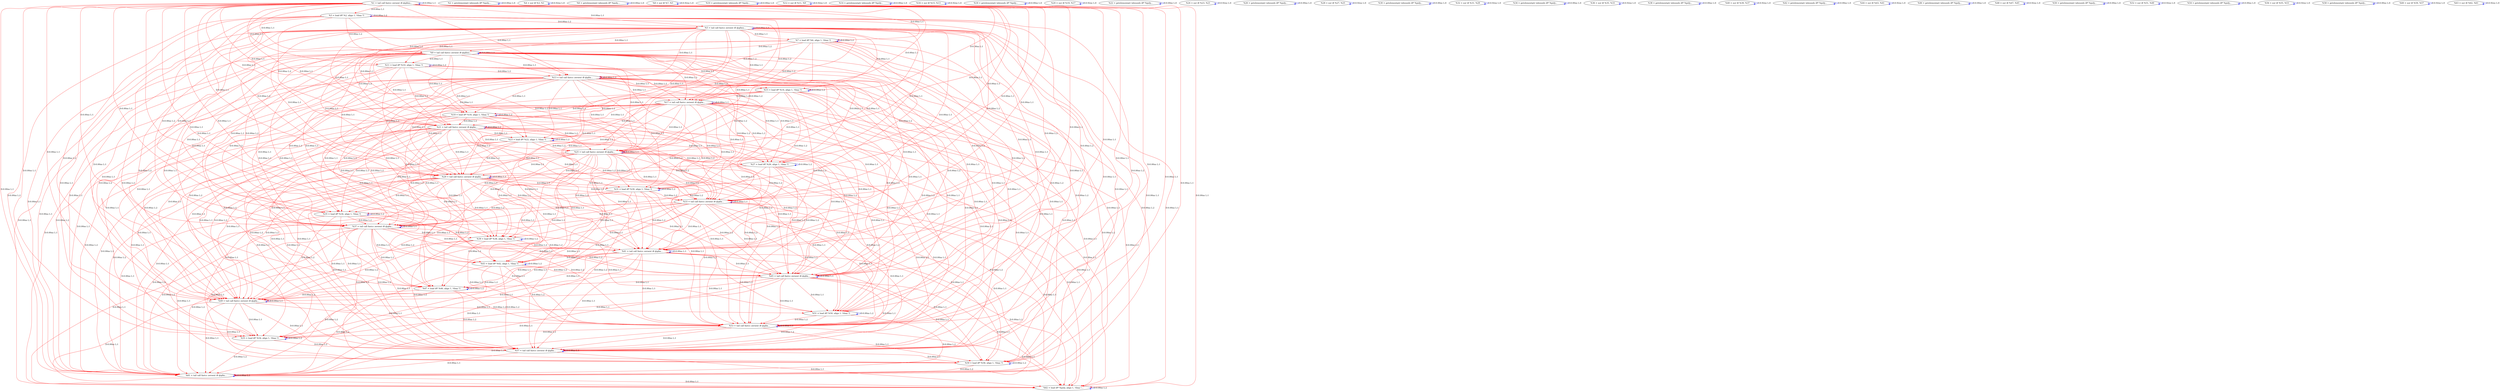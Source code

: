 digraph {
Node0x3431540[label="  %1 = tail call fastcc zeroext i8 @gfmu..."];
Node0x3431540 -> Node0x3431540[label="D:0.00ns L:1",color=blue];
Node0x3432af0[label="  %3 = load i8* %2, align 1, !tbaa !1"];
Node0x3431540 -> Node0x3432af0[label="D:0.00ns L:1",color=red];
Node0x3432d80[label="  %5 = tail call fastcc zeroext i8 @gfmu..."];
Node0x3431540 -> Node0x3432d80[label="D:0.00ns L:1",color=red];
Node0x3432f80[label="  %7 = load i8* %6, align 1, !tbaa !1"];
Node0x3431540 -> Node0x3432f80[label="D:0.00ns L:1",color=red];
Node0x3433240[label="  %9 = tail call fastcc zeroext i8 @gfmu..."];
Node0x3431540 -> Node0x3433240[label="D:0.00ns L:1",color=red];
Node0x3433440[label="  %11 = load i8* %10, align 1, !tbaa !1"];
Node0x3431540 -> Node0x3433440[label="D:0.00ns L:1",color=red];
Node0x3433700[label="  %13 = tail call fastcc zeroext i8 @gfm..."];
Node0x3431540 -> Node0x3433700[label="D:0.00ns L:1",color=red];
Node0x3433900[label="  %15 = load i8* %14, align 1, !tbaa !1"];
Node0x3431540 -> Node0x3433900[label="D:0.00ns L:1",color=red];
Node0x3433bc0[label="  %17 = tail call fastcc zeroext i8 @gfm..."];
Node0x3431540 -> Node0x3433bc0[label="D:0.00ns L:1",color=red];
Node0x3433dc0[label="  %19 = load i8* %18, align 1, !tbaa !1"];
Node0x3431540 -> Node0x3433dc0[label="D:0.00ns L:1",color=red];
Node0x3434080[label="  %21 = tail call fastcc zeroext i8 @gfm..."];
Node0x3431540 -> Node0x3434080[label="D:0.00ns L:1",color=red];
Node0x3434280[label="  %23 = load i8* %22, align 1, !tbaa !1"];
Node0x3431540 -> Node0x3434280[label="D:0.00ns L:1",color=red];
Node0x3434540[label="  %25 = tail call fastcc zeroext i8 @gfm..."];
Node0x3431540 -> Node0x3434540[label="D:0.00ns L:1",color=red];
Node0x3434740[label="  %27 = load i8* %26, align 1, !tbaa !1"];
Node0x3431540 -> Node0x3434740[label="D:0.00ns L:1",color=red];
Node0x3434a00[label="  %29 = tail call fastcc zeroext i8 @gfm..."];
Node0x3431540 -> Node0x3434a00[label="D:0.00ns L:1",color=red];
Node0x3434c00[label="  %31 = load i8* %30, align 1, !tbaa !1"];
Node0x3431540 -> Node0x3434c00[label="D:0.00ns L:1",color=red];
Node0x3434ec0[label="  %33 = tail call fastcc zeroext i8 @gfm..."];
Node0x3431540 -> Node0x3434ec0[label="D:0.00ns L:1",color=red];
Node0x34350c0[label="  %35 = load i8* %34, align 1, !tbaa !1"];
Node0x3431540 -> Node0x34350c0[label="D:0.00ns L:1",color=red];
Node0x3435350[label="  %37 = tail call fastcc zeroext i8 @gfm..."];
Node0x3431540 -> Node0x3435350[label="D:0.00ns L:1",color=red];
Node0x3435550[label="  %39 = load i8* %38, align 1, !tbaa !1"];
Node0x3431540 -> Node0x3435550[label="D:0.00ns L:1",color=red];
Node0x34357e0[label="  %41 = tail call fastcc zeroext i8 @gfm..."];
Node0x3431540 -> Node0x34357e0[label="D:0.00ns L:1",color=red];
Node0x34359e0[label="  %43 = load i8* %42, align 1, !tbaa !1"];
Node0x3431540 -> Node0x34359e0[label="D:0.00ns L:1",color=red];
Node0x33fc780[label="  %45 = tail call fastcc zeroext i8 @gfm..."];
Node0x3431540 -> Node0x33fc780[label="D:0.00ns L:1",color=red];
Node0x33fc980[label="  %47 = load i8* %46, align 1, !tbaa !1"];
Node0x3431540 -> Node0x33fc980[label="D:0.00ns L:1",color=red];
Node0x3435ba0[label="  %49 = tail call fastcc zeroext i8 @gfm..."];
Node0x3431540 -> Node0x3435ba0[label="D:0.00ns L:1",color=red];
Node0x3432800[label="  %51 = load i8* %50, align 1, !tbaa !1"];
Node0x3431540 -> Node0x3432800[label="D:0.00ns L:1",color=red];
Node0x33fd3b0[label="  %53 = tail call fastcc zeroext i8 @gfm..."];
Node0x3431540 -> Node0x33fd3b0[label="D:0.00ns L:1",color=red];
Node0x33fd5b0[label="  %55 = load i8* %54, align 1, !tbaa !1"];
Node0x3431540 -> Node0x33fd5b0[label="D:0.00ns L:1",color=red];
Node0x33fd870[label="  %57 = tail call fastcc zeroext i8 @gfm..."];
Node0x3431540 -> Node0x33fd870[label="D:0.00ns L:1",color=red];
Node0x33fda70[label="  %59 = load i8* %58, align 1, !tbaa !1"];
Node0x3431540 -> Node0x33fda70[label="D:0.00ns L:1",color=red];
Node0x33fdd30[label="  %61 = tail call fastcc zeroext i8 @gfm..."];
Node0x3431540 -> Node0x33fdd30[label="D:0.00ns L:1",color=red];
Node0x33fde10[label="  %62 = load i8* %poly, align 1, !tbaa !..."];
Node0x3431540 -> Node0x33fde10[label="D:0.00ns L:1",color=red];
Node0x34313b0[label="  %2 = getelementptr inbounds i8* %poly,..."];
Node0x34313b0 -> Node0x34313b0[label="D:0.00ns L:0",color=blue];
Node0x3432af0 -> Node0x3432af0[label="D:0.00ns L:2",color=blue];
Node0x3432af0 -> Node0x3432d80[label="D:0.00ns L:2",color=red];
Node0x3432af0 -> Node0x3433240[label="D:0.00ns L:2",color=red];
Node0x3432af0 -> Node0x3433700[label="D:0.00ns L:2",color=red];
Node0x3432af0 -> Node0x3433bc0[label="D:0.00ns L:2",color=red];
Node0x3432af0 -> Node0x3434080[label="D:0.00ns L:2",color=red];
Node0x3432af0 -> Node0x3434540[label="D:0.00ns L:2",color=red];
Node0x3432af0 -> Node0x3434a00[label="D:0.00ns L:2",color=red];
Node0x3432af0 -> Node0x3434ec0[label="D:0.00ns L:2",color=red];
Node0x3432af0 -> Node0x3435350[label="D:0.00ns L:2",color=red];
Node0x3432af0 -> Node0x34357e0[label="D:0.00ns L:2",color=red];
Node0x3432af0 -> Node0x33fc780[label="D:0.00ns L:2",color=red];
Node0x3432af0 -> Node0x3435ba0[label="D:0.00ns L:2",color=red];
Node0x3432af0 -> Node0x33fd3b0[label="D:0.00ns L:2",color=red];
Node0x3432af0 -> Node0x33fd870[label="D:0.00ns L:2",color=red];
Node0x3432af0 -> Node0x33fdd30[label="D:0.00ns L:2",color=red];
Node0x3432bd0[label="  %4 = xor i8 %3, %1"];
Node0x3432bd0 -> Node0x3432bd0[label="D:0.92ns L:0",color=blue];
Node0x3432d80 -> Node0x3432d80[label="D:0.00ns L:1",color=blue];
Node0x3432d80 -> Node0x3432f80[label="D:0.00ns L:1",color=red];
Node0x3432d80 -> Node0x3433240[label="D:0.00ns L:1",color=red];
Node0x3432d80 -> Node0x3433440[label="D:0.00ns L:1",color=red];
Node0x3432d80 -> Node0x3433700[label="D:0.00ns L:1",color=red];
Node0x3432d80 -> Node0x3433900[label="D:0.00ns L:1",color=red];
Node0x3432d80 -> Node0x3433bc0[label="D:0.00ns L:1",color=red];
Node0x3432d80 -> Node0x3433dc0[label="D:0.00ns L:1",color=red];
Node0x3432d80 -> Node0x3434080[label="D:0.00ns L:1",color=red];
Node0x3432d80 -> Node0x3434280[label="D:0.00ns L:1",color=red];
Node0x3432d80 -> Node0x3434540[label="D:0.00ns L:1",color=red];
Node0x3432d80 -> Node0x3434740[label="D:0.00ns L:1",color=red];
Node0x3432d80 -> Node0x3434a00[label="D:0.00ns L:1",color=red];
Node0x3432d80 -> Node0x3434c00[label="D:0.00ns L:1",color=red];
Node0x3432d80 -> Node0x3434ec0[label="D:0.00ns L:1",color=red];
Node0x3432d80 -> Node0x34350c0[label="D:0.00ns L:1",color=red];
Node0x3432d80 -> Node0x3435350[label="D:0.00ns L:1",color=red];
Node0x3432d80 -> Node0x3435550[label="D:0.00ns L:1",color=red];
Node0x3432d80 -> Node0x34357e0[label="D:0.00ns L:1",color=red];
Node0x3432d80 -> Node0x34359e0[label="D:0.00ns L:1",color=red];
Node0x3432d80 -> Node0x33fc780[label="D:0.00ns L:1",color=red];
Node0x3432d80 -> Node0x33fc980[label="D:0.00ns L:1",color=red];
Node0x3432d80 -> Node0x3435ba0[label="D:0.00ns L:1",color=red];
Node0x3432d80 -> Node0x3432800[label="D:0.00ns L:1",color=red];
Node0x3432d80 -> Node0x33fd3b0[label="D:0.00ns L:1",color=red];
Node0x3432d80 -> Node0x33fd5b0[label="D:0.00ns L:1",color=red];
Node0x3432d80 -> Node0x33fd870[label="D:0.00ns L:1",color=red];
Node0x3432d80 -> Node0x33fda70[label="D:0.00ns L:1",color=red];
Node0x3432d80 -> Node0x33fdd30[label="D:0.00ns L:1",color=red];
Node0x3432d80 -> Node0x33fde10[label="D:0.00ns L:1",color=red];
Node0x3432e60[label="  %6 = getelementptr inbounds i8* %poly,..."];
Node0x3432e60 -> Node0x3432e60[label="D:0.00ns L:0",color=blue];
Node0x3432f80 -> Node0x3432f80[label="D:0.00ns L:2",color=blue];
Node0x3432f80 -> Node0x3433240[label="D:0.00ns L:2",color=red];
Node0x3432f80 -> Node0x3433700[label="D:0.00ns L:2",color=red];
Node0x3432f80 -> Node0x3433bc0[label="D:0.00ns L:2",color=red];
Node0x3432f80 -> Node0x3434080[label="D:0.00ns L:2",color=red];
Node0x3432f80 -> Node0x3434540[label="D:0.00ns L:2",color=red];
Node0x3432f80 -> Node0x3434a00[label="D:0.00ns L:2",color=red];
Node0x3432f80 -> Node0x3434ec0[label="D:0.00ns L:2",color=red];
Node0x3432f80 -> Node0x3435350[label="D:0.00ns L:2",color=red];
Node0x3432f80 -> Node0x34357e0[label="D:0.00ns L:2",color=red];
Node0x3432f80 -> Node0x33fc780[label="D:0.00ns L:2",color=red];
Node0x3432f80 -> Node0x3435ba0[label="D:0.00ns L:2",color=red];
Node0x3432f80 -> Node0x33fd3b0[label="D:0.00ns L:2",color=red];
Node0x3432f80 -> Node0x33fd870[label="D:0.00ns L:2",color=red];
Node0x3432f80 -> Node0x33fdd30[label="D:0.00ns L:2",color=red];
Node0x34330c0[label="  %8 = xor i8 %7, %5"];
Node0x34330c0 -> Node0x34330c0[label="D:0.92ns L:0",color=blue];
Node0x3433240 -> Node0x3433240[label="D:0.00ns L:1",color=blue];
Node0x3433240 -> Node0x3433440[label="D:0.00ns L:1",color=red];
Node0x3433240 -> Node0x3433700[label="D:0.00ns L:1",color=red];
Node0x3433240 -> Node0x3433900[label="D:0.00ns L:1",color=red];
Node0x3433240 -> Node0x3433bc0[label="D:0.00ns L:1",color=red];
Node0x3433240 -> Node0x3433dc0[label="D:0.00ns L:1",color=red];
Node0x3433240 -> Node0x3434080[label="D:0.00ns L:1",color=red];
Node0x3433240 -> Node0x3434280[label="D:0.00ns L:1",color=red];
Node0x3433240 -> Node0x3434540[label="D:0.00ns L:1",color=red];
Node0x3433240 -> Node0x3434740[label="D:0.00ns L:1",color=red];
Node0x3433240 -> Node0x3434a00[label="D:0.00ns L:1",color=red];
Node0x3433240 -> Node0x3434c00[label="D:0.00ns L:1",color=red];
Node0x3433240 -> Node0x3434ec0[label="D:0.00ns L:1",color=red];
Node0x3433240 -> Node0x34350c0[label="D:0.00ns L:1",color=red];
Node0x3433240 -> Node0x3435350[label="D:0.00ns L:1",color=red];
Node0x3433240 -> Node0x3435550[label="D:0.00ns L:1",color=red];
Node0x3433240 -> Node0x34357e0[label="D:0.00ns L:1",color=red];
Node0x3433240 -> Node0x34359e0[label="D:0.00ns L:1",color=red];
Node0x3433240 -> Node0x33fc780[label="D:0.00ns L:1",color=red];
Node0x3433240 -> Node0x33fc980[label="D:0.00ns L:1",color=red];
Node0x3433240 -> Node0x3435ba0[label="D:0.00ns L:1",color=red];
Node0x3433240 -> Node0x3432800[label="D:0.00ns L:1",color=red];
Node0x3433240 -> Node0x33fd3b0[label="D:0.00ns L:1",color=red];
Node0x3433240 -> Node0x33fd5b0[label="D:0.00ns L:1",color=red];
Node0x3433240 -> Node0x33fd870[label="D:0.00ns L:1",color=red];
Node0x3433240 -> Node0x33fda70[label="D:0.00ns L:1",color=red];
Node0x3433240 -> Node0x33fdd30[label="D:0.00ns L:1",color=red];
Node0x3433240 -> Node0x33fde10[label="D:0.00ns L:1",color=red];
Node0x3433320[label="  %10 = getelementptr inbounds i8* %poly..."];
Node0x3433320 -> Node0x3433320[label="D:0.00ns L:0",color=blue];
Node0x3433440 -> Node0x3433440[label="D:0.00ns L:2",color=blue];
Node0x3433440 -> Node0x3433700[label="D:0.00ns L:2",color=red];
Node0x3433440 -> Node0x3433bc0[label="D:0.00ns L:2",color=red];
Node0x3433440 -> Node0x3434080[label="D:0.00ns L:2",color=red];
Node0x3433440 -> Node0x3434540[label="D:0.00ns L:2",color=red];
Node0x3433440 -> Node0x3434a00[label="D:0.00ns L:2",color=red];
Node0x3433440 -> Node0x3434ec0[label="D:0.00ns L:2",color=red];
Node0x3433440 -> Node0x3435350[label="D:0.00ns L:2",color=red];
Node0x3433440 -> Node0x34357e0[label="D:0.00ns L:2",color=red];
Node0x3433440 -> Node0x33fc780[label="D:0.00ns L:2",color=red];
Node0x3433440 -> Node0x3435ba0[label="D:0.00ns L:2",color=red];
Node0x3433440 -> Node0x33fd3b0[label="D:0.00ns L:2",color=red];
Node0x3433440 -> Node0x33fd870[label="D:0.00ns L:2",color=red];
Node0x3433440 -> Node0x33fdd30[label="D:0.00ns L:2",color=red];
Node0x3433580[label="  %12 = xor i8 %11, %9"];
Node0x3433580 -> Node0x3433580[label="D:0.92ns L:0",color=blue];
Node0x3433700 -> Node0x3433700[label="D:0.00ns L:1",color=blue];
Node0x3433700 -> Node0x3433900[label="D:0.00ns L:1",color=red];
Node0x3433700 -> Node0x3433bc0[label="D:0.00ns L:1",color=red];
Node0x3433700 -> Node0x3433dc0[label="D:0.00ns L:1",color=red];
Node0x3433700 -> Node0x3434080[label="D:0.00ns L:1",color=red];
Node0x3433700 -> Node0x3434280[label="D:0.00ns L:1",color=red];
Node0x3433700 -> Node0x3434540[label="D:0.00ns L:1",color=red];
Node0x3433700 -> Node0x3434740[label="D:0.00ns L:1",color=red];
Node0x3433700 -> Node0x3434a00[label="D:0.00ns L:1",color=red];
Node0x3433700 -> Node0x3434c00[label="D:0.00ns L:1",color=red];
Node0x3433700 -> Node0x3434ec0[label="D:0.00ns L:1",color=red];
Node0x3433700 -> Node0x34350c0[label="D:0.00ns L:1",color=red];
Node0x3433700 -> Node0x3435350[label="D:0.00ns L:1",color=red];
Node0x3433700 -> Node0x3435550[label="D:0.00ns L:1",color=red];
Node0x3433700 -> Node0x34357e0[label="D:0.00ns L:1",color=red];
Node0x3433700 -> Node0x34359e0[label="D:0.00ns L:1",color=red];
Node0x3433700 -> Node0x33fc780[label="D:0.00ns L:1",color=red];
Node0x3433700 -> Node0x33fc980[label="D:0.00ns L:1",color=red];
Node0x3433700 -> Node0x3435ba0[label="D:0.00ns L:1",color=red];
Node0x3433700 -> Node0x3432800[label="D:0.00ns L:1",color=red];
Node0x3433700 -> Node0x33fd3b0[label="D:0.00ns L:1",color=red];
Node0x3433700 -> Node0x33fd5b0[label="D:0.00ns L:1",color=red];
Node0x3433700 -> Node0x33fd870[label="D:0.00ns L:1",color=red];
Node0x3433700 -> Node0x33fda70[label="D:0.00ns L:1",color=red];
Node0x3433700 -> Node0x33fdd30[label="D:0.00ns L:1",color=red];
Node0x3433700 -> Node0x33fde10[label="D:0.00ns L:1",color=red];
Node0x34337e0[label="  %14 = getelementptr inbounds i8* %poly..."];
Node0x34337e0 -> Node0x34337e0[label="D:0.00ns L:0",color=blue];
Node0x3433900 -> Node0x3433900[label="D:0.00ns L:2",color=blue];
Node0x3433900 -> Node0x3433bc0[label="D:0.00ns L:2",color=red];
Node0x3433900 -> Node0x3434080[label="D:0.00ns L:2",color=red];
Node0x3433900 -> Node0x3434540[label="D:0.00ns L:2",color=red];
Node0x3433900 -> Node0x3434a00[label="D:0.00ns L:2",color=red];
Node0x3433900 -> Node0x3434ec0[label="D:0.00ns L:2",color=red];
Node0x3433900 -> Node0x3435350[label="D:0.00ns L:2",color=red];
Node0x3433900 -> Node0x34357e0[label="D:0.00ns L:2",color=red];
Node0x3433900 -> Node0x33fc780[label="D:0.00ns L:2",color=red];
Node0x3433900 -> Node0x3435ba0[label="D:0.00ns L:2",color=red];
Node0x3433900 -> Node0x33fd3b0[label="D:0.00ns L:2",color=red];
Node0x3433900 -> Node0x33fd870[label="D:0.00ns L:2",color=red];
Node0x3433900 -> Node0x33fdd30[label="D:0.00ns L:2",color=red];
Node0x3433a40[label="  %16 = xor i8 %15, %13"];
Node0x3433a40 -> Node0x3433a40[label="D:0.92ns L:0",color=blue];
Node0x3433bc0 -> Node0x3433bc0[label="D:0.00ns L:1",color=blue];
Node0x3433bc0 -> Node0x3433dc0[label="D:0.00ns L:1",color=red];
Node0x3433bc0 -> Node0x3434080[label="D:0.00ns L:1",color=red];
Node0x3433bc0 -> Node0x3434280[label="D:0.00ns L:1",color=red];
Node0x3433bc0 -> Node0x3434540[label="D:0.00ns L:1",color=red];
Node0x3433bc0 -> Node0x3434740[label="D:0.00ns L:1",color=red];
Node0x3433bc0 -> Node0x3434a00[label="D:0.00ns L:1",color=red];
Node0x3433bc0 -> Node0x3434c00[label="D:0.00ns L:1",color=red];
Node0x3433bc0 -> Node0x3434ec0[label="D:0.00ns L:1",color=red];
Node0x3433bc0 -> Node0x34350c0[label="D:0.00ns L:1",color=red];
Node0x3433bc0 -> Node0x3435350[label="D:0.00ns L:1",color=red];
Node0x3433bc0 -> Node0x3435550[label="D:0.00ns L:1",color=red];
Node0x3433bc0 -> Node0x34357e0[label="D:0.00ns L:1",color=red];
Node0x3433bc0 -> Node0x34359e0[label="D:0.00ns L:1",color=red];
Node0x3433bc0 -> Node0x33fc780[label="D:0.00ns L:1",color=red];
Node0x3433bc0 -> Node0x33fc980[label="D:0.00ns L:1",color=red];
Node0x3433bc0 -> Node0x3435ba0[label="D:0.00ns L:1",color=red];
Node0x3433bc0 -> Node0x3432800[label="D:0.00ns L:1",color=red];
Node0x3433bc0 -> Node0x33fd3b0[label="D:0.00ns L:1",color=red];
Node0x3433bc0 -> Node0x33fd5b0[label="D:0.00ns L:1",color=red];
Node0x3433bc0 -> Node0x33fd870[label="D:0.00ns L:1",color=red];
Node0x3433bc0 -> Node0x33fda70[label="D:0.00ns L:1",color=red];
Node0x3433bc0 -> Node0x33fdd30[label="D:0.00ns L:1",color=red];
Node0x3433bc0 -> Node0x33fde10[label="D:0.00ns L:1",color=red];
Node0x3433ca0[label="  %18 = getelementptr inbounds i8* %poly..."];
Node0x3433ca0 -> Node0x3433ca0[label="D:0.00ns L:0",color=blue];
Node0x3433dc0 -> Node0x3433dc0[label="D:0.00ns L:2",color=blue];
Node0x3433dc0 -> Node0x3434080[label="D:0.00ns L:2",color=red];
Node0x3433dc0 -> Node0x3434540[label="D:0.00ns L:2",color=red];
Node0x3433dc0 -> Node0x3434a00[label="D:0.00ns L:2",color=red];
Node0x3433dc0 -> Node0x3434ec0[label="D:0.00ns L:2",color=red];
Node0x3433dc0 -> Node0x3435350[label="D:0.00ns L:2",color=red];
Node0x3433dc0 -> Node0x34357e0[label="D:0.00ns L:2",color=red];
Node0x3433dc0 -> Node0x33fc780[label="D:0.00ns L:2",color=red];
Node0x3433dc0 -> Node0x3435ba0[label="D:0.00ns L:2",color=red];
Node0x3433dc0 -> Node0x33fd3b0[label="D:0.00ns L:2",color=red];
Node0x3433dc0 -> Node0x33fd870[label="D:0.00ns L:2",color=red];
Node0x3433dc0 -> Node0x33fdd30[label="D:0.00ns L:2",color=red];
Node0x3433f00[label="  %20 = xor i8 %19, %17"];
Node0x3433f00 -> Node0x3433f00[label="D:0.92ns L:0",color=blue];
Node0x3434080 -> Node0x3434080[label="D:0.00ns L:1",color=blue];
Node0x3434080 -> Node0x3434280[label="D:0.00ns L:1",color=red];
Node0x3434080 -> Node0x3434540[label="D:0.00ns L:1",color=red];
Node0x3434080 -> Node0x3434740[label="D:0.00ns L:1",color=red];
Node0x3434080 -> Node0x3434a00[label="D:0.00ns L:1",color=red];
Node0x3434080 -> Node0x3434c00[label="D:0.00ns L:1",color=red];
Node0x3434080 -> Node0x3434ec0[label="D:0.00ns L:1",color=red];
Node0x3434080 -> Node0x34350c0[label="D:0.00ns L:1",color=red];
Node0x3434080 -> Node0x3435350[label="D:0.00ns L:1",color=red];
Node0x3434080 -> Node0x3435550[label="D:0.00ns L:1",color=red];
Node0x3434080 -> Node0x34357e0[label="D:0.00ns L:1",color=red];
Node0x3434080 -> Node0x34359e0[label="D:0.00ns L:1",color=red];
Node0x3434080 -> Node0x33fc780[label="D:0.00ns L:1",color=red];
Node0x3434080 -> Node0x33fc980[label="D:0.00ns L:1",color=red];
Node0x3434080 -> Node0x3435ba0[label="D:0.00ns L:1",color=red];
Node0x3434080 -> Node0x3432800[label="D:0.00ns L:1",color=red];
Node0x3434080 -> Node0x33fd3b0[label="D:0.00ns L:1",color=red];
Node0x3434080 -> Node0x33fd5b0[label="D:0.00ns L:1",color=red];
Node0x3434080 -> Node0x33fd870[label="D:0.00ns L:1",color=red];
Node0x3434080 -> Node0x33fda70[label="D:0.00ns L:1",color=red];
Node0x3434080 -> Node0x33fdd30[label="D:0.00ns L:1",color=red];
Node0x3434080 -> Node0x33fde10[label="D:0.00ns L:1",color=red];
Node0x3434160[label="  %22 = getelementptr inbounds i8* %poly..."];
Node0x3434160 -> Node0x3434160[label="D:0.00ns L:0",color=blue];
Node0x3434280 -> Node0x3434280[label="D:0.00ns L:2",color=blue];
Node0x3434280 -> Node0x3434540[label="D:0.00ns L:2",color=red];
Node0x3434280 -> Node0x3434a00[label="D:0.00ns L:2",color=red];
Node0x3434280 -> Node0x3434ec0[label="D:0.00ns L:2",color=red];
Node0x3434280 -> Node0x3435350[label="D:0.00ns L:2",color=red];
Node0x3434280 -> Node0x34357e0[label="D:0.00ns L:2",color=red];
Node0x3434280 -> Node0x33fc780[label="D:0.00ns L:2",color=red];
Node0x3434280 -> Node0x3435ba0[label="D:0.00ns L:2",color=red];
Node0x3434280 -> Node0x33fd3b0[label="D:0.00ns L:2",color=red];
Node0x3434280 -> Node0x33fd870[label="D:0.00ns L:2",color=red];
Node0x3434280 -> Node0x33fdd30[label="D:0.00ns L:2",color=red];
Node0x34343c0[label="  %24 = xor i8 %23, %21"];
Node0x34343c0 -> Node0x34343c0[label="D:0.92ns L:0",color=blue];
Node0x3434540 -> Node0x3434540[label="D:0.00ns L:1",color=blue];
Node0x3434540 -> Node0x3434740[label="D:0.00ns L:1",color=red];
Node0x3434540 -> Node0x3434a00[label="D:0.00ns L:1",color=red];
Node0x3434540 -> Node0x3434c00[label="D:0.00ns L:1",color=red];
Node0x3434540 -> Node0x3434ec0[label="D:0.00ns L:1",color=red];
Node0x3434540 -> Node0x34350c0[label="D:0.00ns L:1",color=red];
Node0x3434540 -> Node0x3435350[label="D:0.00ns L:1",color=red];
Node0x3434540 -> Node0x3435550[label="D:0.00ns L:1",color=red];
Node0x3434540 -> Node0x34357e0[label="D:0.00ns L:1",color=red];
Node0x3434540 -> Node0x34359e0[label="D:0.00ns L:1",color=red];
Node0x3434540 -> Node0x33fc780[label="D:0.00ns L:1",color=red];
Node0x3434540 -> Node0x33fc980[label="D:0.00ns L:1",color=red];
Node0x3434540 -> Node0x3435ba0[label="D:0.00ns L:1",color=red];
Node0x3434540 -> Node0x3432800[label="D:0.00ns L:1",color=red];
Node0x3434540 -> Node0x33fd3b0[label="D:0.00ns L:1",color=red];
Node0x3434540 -> Node0x33fd5b0[label="D:0.00ns L:1",color=red];
Node0x3434540 -> Node0x33fd870[label="D:0.00ns L:1",color=red];
Node0x3434540 -> Node0x33fda70[label="D:0.00ns L:1",color=red];
Node0x3434540 -> Node0x33fdd30[label="D:0.00ns L:1",color=red];
Node0x3434540 -> Node0x33fde10[label="D:0.00ns L:1",color=red];
Node0x3434620[label="  %26 = getelementptr inbounds i8* %poly..."];
Node0x3434620 -> Node0x3434620[label="D:0.00ns L:0",color=blue];
Node0x3434740 -> Node0x3434740[label="D:0.00ns L:2",color=blue];
Node0x3434740 -> Node0x3434a00[label="D:0.00ns L:2",color=red];
Node0x3434740 -> Node0x3434ec0[label="D:0.00ns L:2",color=red];
Node0x3434740 -> Node0x3435350[label="D:0.00ns L:2",color=red];
Node0x3434740 -> Node0x34357e0[label="D:0.00ns L:2",color=red];
Node0x3434740 -> Node0x33fc780[label="D:0.00ns L:2",color=red];
Node0x3434740 -> Node0x3435ba0[label="D:0.00ns L:2",color=red];
Node0x3434740 -> Node0x33fd3b0[label="D:0.00ns L:2",color=red];
Node0x3434740 -> Node0x33fd870[label="D:0.00ns L:2",color=red];
Node0x3434740 -> Node0x33fdd30[label="D:0.00ns L:2",color=red];
Node0x3434880[label="  %28 = xor i8 %27, %25"];
Node0x3434880 -> Node0x3434880[label="D:0.92ns L:0",color=blue];
Node0x3434a00 -> Node0x3434a00[label="D:0.00ns L:1",color=blue];
Node0x3434a00 -> Node0x3434c00[label="D:0.00ns L:1",color=red];
Node0x3434a00 -> Node0x3434ec0[label="D:0.00ns L:1",color=red];
Node0x3434a00 -> Node0x34350c0[label="D:0.00ns L:1",color=red];
Node0x3434a00 -> Node0x3435350[label="D:0.00ns L:1",color=red];
Node0x3434a00 -> Node0x3435550[label="D:0.00ns L:1",color=red];
Node0x3434a00 -> Node0x34357e0[label="D:0.00ns L:1",color=red];
Node0x3434a00 -> Node0x34359e0[label="D:0.00ns L:1",color=red];
Node0x3434a00 -> Node0x33fc780[label="D:0.00ns L:1",color=red];
Node0x3434a00 -> Node0x33fc980[label="D:0.00ns L:1",color=red];
Node0x3434a00 -> Node0x3435ba0[label="D:0.00ns L:1",color=red];
Node0x3434a00 -> Node0x3432800[label="D:0.00ns L:1",color=red];
Node0x3434a00 -> Node0x33fd3b0[label="D:0.00ns L:1",color=red];
Node0x3434a00 -> Node0x33fd5b0[label="D:0.00ns L:1",color=red];
Node0x3434a00 -> Node0x33fd870[label="D:0.00ns L:1",color=red];
Node0x3434a00 -> Node0x33fda70[label="D:0.00ns L:1",color=red];
Node0x3434a00 -> Node0x33fdd30[label="D:0.00ns L:1",color=red];
Node0x3434a00 -> Node0x33fde10[label="D:0.00ns L:1",color=red];
Node0x3434ae0[label="  %30 = getelementptr inbounds i8* %poly..."];
Node0x3434ae0 -> Node0x3434ae0[label="D:0.00ns L:0",color=blue];
Node0x3434c00 -> Node0x3434c00[label="D:0.00ns L:2",color=blue];
Node0x3434c00 -> Node0x3434ec0[label="D:0.00ns L:2",color=red];
Node0x3434c00 -> Node0x3435350[label="D:0.00ns L:2",color=red];
Node0x3434c00 -> Node0x34357e0[label="D:0.00ns L:2",color=red];
Node0x3434c00 -> Node0x33fc780[label="D:0.00ns L:2",color=red];
Node0x3434c00 -> Node0x3435ba0[label="D:0.00ns L:2",color=red];
Node0x3434c00 -> Node0x33fd3b0[label="D:0.00ns L:2",color=red];
Node0x3434c00 -> Node0x33fd870[label="D:0.00ns L:2",color=red];
Node0x3434c00 -> Node0x33fdd30[label="D:0.00ns L:2",color=red];
Node0x3434d40[label="  %32 = xor i8 %31, %29"];
Node0x3434d40 -> Node0x3434d40[label="D:0.92ns L:0",color=blue];
Node0x3434ec0 -> Node0x3434ec0[label="D:0.00ns L:1",color=blue];
Node0x3434ec0 -> Node0x34350c0[label="D:0.00ns L:1",color=red];
Node0x3434ec0 -> Node0x3435350[label="D:0.00ns L:1",color=red];
Node0x3434ec0 -> Node0x3435550[label="D:0.00ns L:1",color=red];
Node0x3434ec0 -> Node0x34357e0[label="D:0.00ns L:1",color=red];
Node0x3434ec0 -> Node0x34359e0[label="D:0.00ns L:1",color=red];
Node0x3434ec0 -> Node0x33fc780[label="D:0.00ns L:1",color=red];
Node0x3434ec0 -> Node0x33fc980[label="D:0.00ns L:1",color=red];
Node0x3434ec0 -> Node0x3435ba0[label="D:0.00ns L:1",color=red];
Node0x3434ec0 -> Node0x3432800[label="D:0.00ns L:1",color=red];
Node0x3434ec0 -> Node0x33fd3b0[label="D:0.00ns L:1",color=red];
Node0x3434ec0 -> Node0x33fd5b0[label="D:0.00ns L:1",color=red];
Node0x3434ec0 -> Node0x33fd870[label="D:0.00ns L:1",color=red];
Node0x3434ec0 -> Node0x33fda70[label="D:0.00ns L:1",color=red];
Node0x3434ec0 -> Node0x33fdd30[label="D:0.00ns L:1",color=red];
Node0x3434ec0 -> Node0x33fde10[label="D:0.00ns L:1",color=red];
Node0x3434fa0[label="  %34 = getelementptr inbounds i8* %poly..."];
Node0x3434fa0 -> Node0x3434fa0[label="D:0.00ns L:0",color=blue];
Node0x34350c0 -> Node0x34350c0[label="D:0.00ns L:2",color=blue];
Node0x34350c0 -> Node0x3435350[label="D:0.00ns L:2",color=red];
Node0x34350c0 -> Node0x34357e0[label="D:0.00ns L:2",color=red];
Node0x34350c0 -> Node0x33fc780[label="D:0.00ns L:2",color=red];
Node0x34350c0 -> Node0x3435ba0[label="D:0.00ns L:2",color=red];
Node0x34350c0 -> Node0x33fd3b0[label="D:0.00ns L:2",color=red];
Node0x34350c0 -> Node0x33fd870[label="D:0.00ns L:2",color=red];
Node0x34350c0 -> Node0x33fdd30[label="D:0.00ns L:2",color=red];
Node0x34351a0[label="  %36 = xor i8 %35, %33"];
Node0x34351a0 -> Node0x34351a0[label="D:0.92ns L:0",color=blue];
Node0x3435350 -> Node0x3435350[label="D:0.00ns L:1",color=blue];
Node0x3435350 -> Node0x3435550[label="D:0.00ns L:1",color=red];
Node0x3435350 -> Node0x34357e0[label="D:0.00ns L:1",color=red];
Node0x3435350 -> Node0x34359e0[label="D:0.00ns L:1",color=red];
Node0x3435350 -> Node0x33fc780[label="D:0.00ns L:1",color=red];
Node0x3435350 -> Node0x33fc980[label="D:0.00ns L:1",color=red];
Node0x3435350 -> Node0x3435ba0[label="D:0.00ns L:1",color=red];
Node0x3435350 -> Node0x3432800[label="D:0.00ns L:1",color=red];
Node0x3435350 -> Node0x33fd3b0[label="D:0.00ns L:1",color=red];
Node0x3435350 -> Node0x33fd5b0[label="D:0.00ns L:1",color=red];
Node0x3435350 -> Node0x33fd870[label="D:0.00ns L:1",color=red];
Node0x3435350 -> Node0x33fda70[label="D:0.00ns L:1",color=red];
Node0x3435350 -> Node0x33fdd30[label="D:0.00ns L:1",color=red];
Node0x3435350 -> Node0x33fde10[label="D:0.00ns L:1",color=red];
Node0x3435430[label="  %38 = getelementptr inbounds i8* %poly..."];
Node0x3435430 -> Node0x3435430[label="D:0.00ns L:0",color=blue];
Node0x3435550 -> Node0x3435550[label="D:0.00ns L:2",color=blue];
Node0x3435550 -> Node0x34357e0[label="D:0.00ns L:2",color=red];
Node0x3435550 -> Node0x33fc780[label="D:0.00ns L:2",color=red];
Node0x3435550 -> Node0x3435ba0[label="D:0.00ns L:2",color=red];
Node0x3435550 -> Node0x33fd3b0[label="D:0.00ns L:2",color=red];
Node0x3435550 -> Node0x33fd870[label="D:0.00ns L:2",color=red];
Node0x3435550 -> Node0x33fdd30[label="D:0.00ns L:2",color=red];
Node0x3435630[label="  %40 = xor i8 %39, %37"];
Node0x3435630 -> Node0x3435630[label="D:0.92ns L:0",color=blue];
Node0x34357e0 -> Node0x34357e0[label="D:0.00ns L:1",color=blue];
Node0x34357e0 -> Node0x34359e0[label="D:0.00ns L:1",color=red];
Node0x34357e0 -> Node0x33fc780[label="D:0.00ns L:1",color=red];
Node0x34357e0 -> Node0x33fc980[label="D:0.00ns L:1",color=red];
Node0x34357e0 -> Node0x3435ba0[label="D:0.00ns L:1",color=red];
Node0x34357e0 -> Node0x3432800[label="D:0.00ns L:1",color=red];
Node0x34357e0 -> Node0x33fd3b0[label="D:0.00ns L:1",color=red];
Node0x34357e0 -> Node0x33fd5b0[label="D:0.00ns L:1",color=red];
Node0x34357e0 -> Node0x33fd870[label="D:0.00ns L:1",color=red];
Node0x34357e0 -> Node0x33fda70[label="D:0.00ns L:1",color=red];
Node0x34357e0 -> Node0x33fdd30[label="D:0.00ns L:1",color=red];
Node0x34357e0 -> Node0x33fde10[label="D:0.00ns L:1",color=red];
Node0x34358c0[label="  %42 = getelementptr inbounds i8* %poly..."];
Node0x34358c0 -> Node0x34358c0[label="D:0.00ns L:0",color=blue];
Node0x34359e0 -> Node0x34359e0[label="D:0.00ns L:2",color=blue];
Node0x34359e0 -> Node0x33fc780[label="D:0.00ns L:2",color=red];
Node0x34359e0 -> Node0x3435ba0[label="D:0.00ns L:2",color=red];
Node0x34359e0 -> Node0x33fd3b0[label="D:0.00ns L:2",color=red];
Node0x34359e0 -> Node0x33fd870[label="D:0.00ns L:2",color=red];
Node0x34359e0 -> Node0x33fdd30[label="D:0.00ns L:2",color=red];
Node0x3435ac0[label="  %44 = xor i8 %43, %41"];
Node0x3435ac0 -> Node0x3435ac0[label="D:0.92ns L:0",color=blue];
Node0x33fc780 -> Node0x33fc780[label="D:0.00ns L:1",color=blue];
Node0x33fc780 -> Node0x33fc980[label="D:0.00ns L:1",color=red];
Node0x33fc780 -> Node0x3435ba0[label="D:0.00ns L:1",color=red];
Node0x33fc780 -> Node0x3432800[label="D:0.00ns L:1",color=red];
Node0x33fc780 -> Node0x33fd3b0[label="D:0.00ns L:1",color=red];
Node0x33fc780 -> Node0x33fd5b0[label="D:0.00ns L:1",color=red];
Node0x33fc780 -> Node0x33fd870[label="D:0.00ns L:1",color=red];
Node0x33fc780 -> Node0x33fda70[label="D:0.00ns L:1",color=red];
Node0x33fc780 -> Node0x33fdd30[label="D:0.00ns L:1",color=red];
Node0x33fc780 -> Node0x33fde10[label="D:0.00ns L:1",color=red];
Node0x33fc860[label="  %46 = getelementptr inbounds i8* %poly..."];
Node0x33fc860 -> Node0x33fc860[label="D:0.00ns L:0",color=blue];
Node0x33fc980 -> Node0x33fc980[label="D:0.00ns L:2",color=blue];
Node0x33fc980 -> Node0x3435ba0[label="D:0.00ns L:2",color=red];
Node0x33fc980 -> Node0x33fd3b0[label="D:0.00ns L:2",color=red];
Node0x33fc980 -> Node0x33fd870[label="D:0.00ns L:2",color=red];
Node0x33fc980 -> Node0x33fdd30[label="D:0.00ns L:2",color=red];
Node0x33fcac0[label="  %48 = xor i8 %47, %45"];
Node0x33fcac0 -> Node0x33fcac0[label="D:0.92ns L:0",color=blue];
Node0x3435ba0 -> Node0x3435ba0[label="D:0.00ns L:1",color=blue];
Node0x3435ba0 -> Node0x3432800[label="D:0.00ns L:1",color=red];
Node0x3435ba0 -> Node0x33fd3b0[label="D:0.00ns L:1",color=red];
Node0x3435ba0 -> Node0x33fd5b0[label="D:0.00ns L:1",color=red];
Node0x3435ba0 -> Node0x33fd870[label="D:0.00ns L:1",color=red];
Node0x3435ba0 -> Node0x33fda70[label="D:0.00ns L:1",color=red];
Node0x3435ba0 -> Node0x33fdd30[label="D:0.00ns L:1",color=red];
Node0x3435ba0 -> Node0x33fde10[label="D:0.00ns L:1",color=red];
Node0x34326e0[label="  %50 = getelementptr inbounds i8* %poly..."];
Node0x34326e0 -> Node0x34326e0[label="D:0.00ns L:0",color=blue];
Node0x3432800 -> Node0x3432800[label="D:0.00ns L:2",color=blue];
Node0x3432800 -> Node0x33fd3b0[label="D:0.00ns L:2",color=red];
Node0x3432800 -> Node0x33fd870[label="D:0.00ns L:2",color=red];
Node0x3432800 -> Node0x33fdd30[label="D:0.00ns L:2",color=red];
Node0x34328e0[label="  %52 = xor i8 %51, %49"];
Node0x34328e0 -> Node0x34328e0[label="D:0.92ns L:0",color=blue];
Node0x33fd3b0 -> Node0x33fd3b0[label="D:0.00ns L:1",color=blue];
Node0x33fd3b0 -> Node0x33fd5b0[label="D:0.00ns L:1",color=red];
Node0x33fd3b0 -> Node0x33fd870[label="D:0.00ns L:1",color=red];
Node0x33fd3b0 -> Node0x33fda70[label="D:0.00ns L:1",color=red];
Node0x33fd3b0 -> Node0x33fdd30[label="D:0.00ns L:1",color=red];
Node0x33fd3b0 -> Node0x33fde10[label="D:0.00ns L:1",color=red];
Node0x33fd490[label="  %54 = getelementptr inbounds i8* %poly..."];
Node0x33fd490 -> Node0x33fd490[label="D:0.00ns L:0",color=blue];
Node0x33fd5b0 -> Node0x33fd5b0[label="D:0.00ns L:2",color=blue];
Node0x33fd5b0 -> Node0x33fd870[label="D:0.00ns L:2",color=red];
Node0x33fd5b0 -> Node0x33fdd30[label="D:0.00ns L:2",color=red];
Node0x33fd6f0[label="  %56 = xor i8 %55, %53"];
Node0x33fd6f0 -> Node0x33fd6f0[label="D:0.92ns L:0",color=blue];
Node0x33fd870 -> Node0x33fd870[label="D:0.00ns L:1",color=blue];
Node0x33fd870 -> Node0x33fda70[label="D:0.00ns L:1",color=red];
Node0x33fd870 -> Node0x33fdd30[label="D:0.00ns L:1",color=red];
Node0x33fd870 -> Node0x33fde10[label="D:0.00ns L:1",color=red];
Node0x33fd950[label="  %58 = getelementptr inbounds i8* %poly..."];
Node0x33fd950 -> Node0x33fd950[label="D:0.00ns L:0",color=blue];
Node0x33fda70 -> Node0x33fda70[label="D:0.00ns L:2",color=blue];
Node0x33fda70 -> Node0x33fdd30[label="D:0.00ns L:2",color=red];
Node0x33fdbb0[label="  %60 = xor i8 %59, %57"];
Node0x33fdbb0 -> Node0x33fdbb0[label="D:0.92ns L:0",color=blue];
Node0x33fdd30 -> Node0x33fdd30[label="D:0.00ns L:1",color=blue];
Node0x33fdd30 -> Node0x33fde10[label="D:0.00ns L:1",color=red];
Node0x33fde10 -> Node0x33fde10[label="D:0.00ns L:2",color=blue];
Node0x34329c0[label="  %63 = xor i8 %62, %61"];
Node0x34329c0 -> Node0x34329c0[label="D:0.92ns L:0",color=blue];
}
